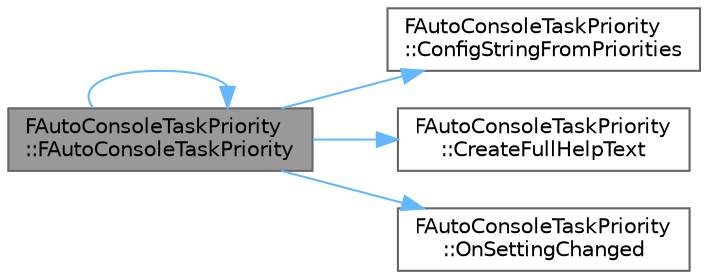digraph "FAutoConsoleTaskPriority::FAutoConsoleTaskPriority"
{
 // INTERACTIVE_SVG=YES
 // LATEX_PDF_SIZE
  bgcolor="transparent";
  edge [fontname=Helvetica,fontsize=10,labelfontname=Helvetica,labelfontsize=10];
  node [fontname=Helvetica,fontsize=10,shape=box,height=0.2,width=0.4];
  rankdir="LR";
  Node1 [id="Node000001",label="FAutoConsoleTaskPriority\l::FAutoConsoleTaskPriority",height=0.2,width=0.4,color="gray40", fillcolor="grey60", style="filled", fontcolor="black",tooltip=" "];
  Node1 -> Node1 [id="edge1_Node000001_Node000001",color="steelblue1",style="solid",tooltip=" "];
  Node1 -> Node2 [id="edge2_Node000001_Node000002",color="steelblue1",style="solid",tooltip=" "];
  Node2 [id="Node000002",label="FAutoConsoleTaskPriority\l::ConfigStringFromPriorities",height=0.2,width=0.4,color="grey40", fillcolor="white", style="filled",URL="$d3/d07/classFAutoConsoleTaskPriority.html#acf5f58e9624656e0765e210d7ec247e7",tooltip=" "];
  Node1 -> Node3 [id="edge3_Node000001_Node000003",color="steelblue1",style="solid",tooltip=" "];
  Node3 [id="Node000003",label="FAutoConsoleTaskPriority\l::CreateFullHelpText",height=0.2,width=0.4,color="grey40", fillcolor="white", style="filled",URL="$d3/d07/classFAutoConsoleTaskPriority.html#a766b2924106846db2a83275d079befe7",tooltip=" "];
  Node1 -> Node4 [id="edge4_Node000001_Node000004",color="steelblue1",style="solid",tooltip=" "];
  Node4 [id="Node000004",label="FAutoConsoleTaskPriority\l::OnSettingChanged",height=0.2,width=0.4,color="grey40", fillcolor="white", style="filled",URL="$d3/d07/classFAutoConsoleTaskPriority.html#a77051b3c5261934d359dd4b17359385b",tooltip=" "];
}
